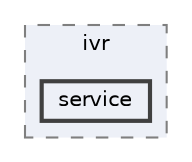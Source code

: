 digraph "repository/ivr/src/main/java/com/sterlite/cal/ivr/service"
{
 // LATEX_PDF_SIZE
  bgcolor="transparent";
  edge [fontname=Helvetica,fontsize=10,labelfontname=Helvetica,labelfontsize=10];
  node [fontname=Helvetica,fontsize=10,shape=box,height=0.2,width=0.4];
  compound=true
  subgraph clusterdir_cd784ca7edd02497793eba1279cf268d {
    graph [ bgcolor="#edf0f7", pencolor="grey50", label="ivr", fontname=Helvetica,fontsize=10 style="filled,dashed", URL="dir_cd784ca7edd02497793eba1279cf268d.html",tooltip=""]
  dir_faab651f1927457ee353dbcad9a7a271 [label="service", fillcolor="#edf0f7", color="grey25", style="filled,bold", URL="dir_faab651f1927457ee353dbcad9a7a271.html",tooltip=""];
  }
}
